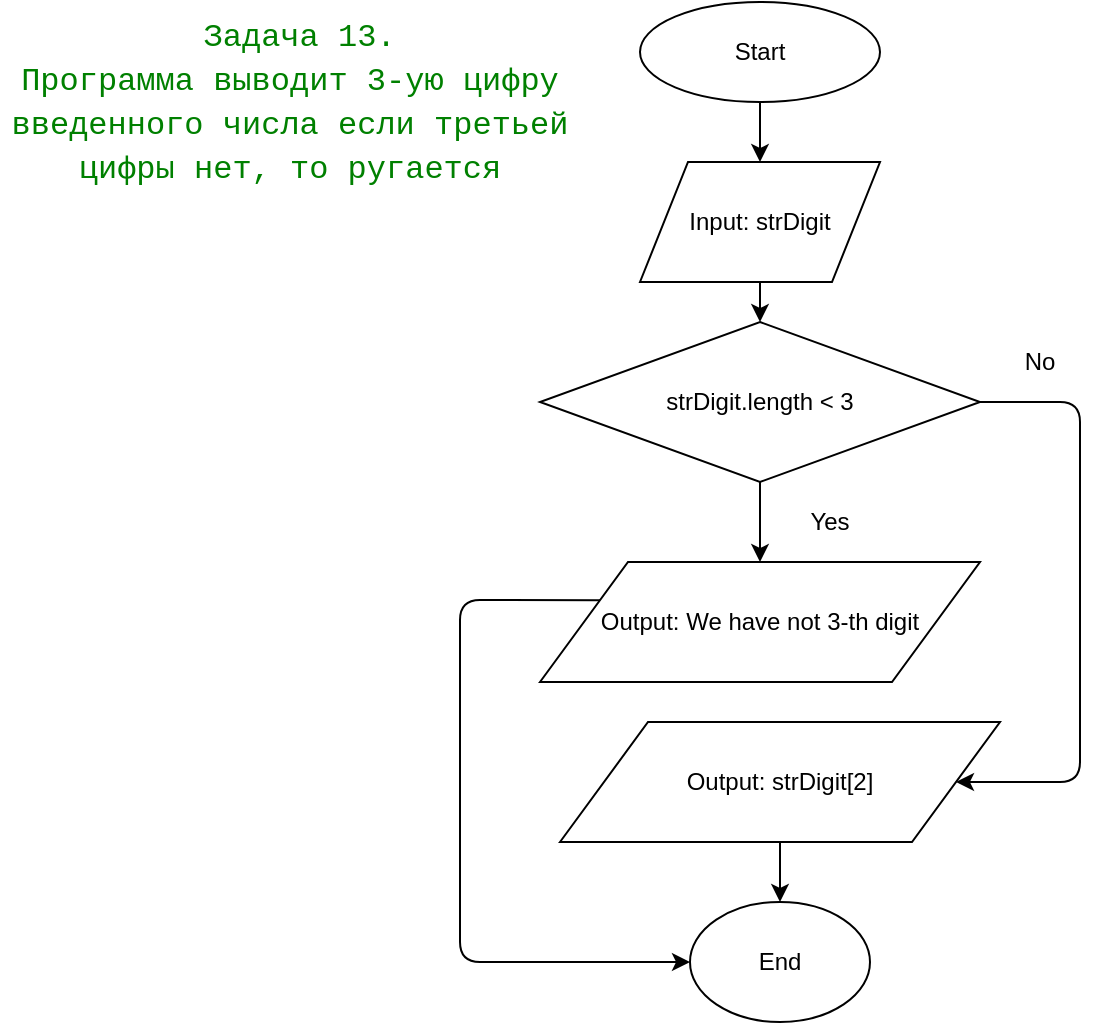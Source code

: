 <mxfile version="12.2.4"><diagram id="4Yxwkk2O1zDZ-uh4Jxhe"><mxGraphModel dx="1089" dy="726" grid="1" gridSize="10" guides="1" tooltips="1" connect="1" arrows="1" fold="1" page="1" pageScale="1" pageWidth="850" pageHeight="1100" math="0" shadow="0"><root><mxCell id="0"/><mxCell id="1" parent="0"/><mxCell id="2" value="&lt;div style=&quot;background-color: rgb(255 , 255 , 255) ; font-family: &amp;#34;consolas&amp;#34; , &amp;#34;courier new&amp;#34; , monospace ; font-size: 16px ; line-height: 22px ; white-space: pre&quot;&gt;&lt;div&gt;&lt;span style=&quot;color: #008000&quot;&gt;&amp;nbsp;Задача 13.&lt;/span&gt;&lt;/div&gt;&lt;div&gt;&lt;span style=&quot;color: #008000&quot;&gt;Программа выводит 3-ую цифру&lt;/span&gt;&lt;/div&gt;&lt;div&gt;&lt;span style=&quot;color: #008000&quot;&gt;введенного числа &lt;/span&gt;&lt;span style=&quot;color: rgb(0 , 128 , 0)&quot;&gt;если третьей&lt;/span&gt;&lt;/div&gt;&lt;div&gt;&lt;span style=&quot;color: rgb(0 , 128 , 0)&quot;&gt;цифры нет, то ругается&lt;/span&gt;&lt;/div&gt;&lt;/div&gt;" style="text;html=1;strokeColor=none;fillColor=none;align=center;verticalAlign=middle;whiteSpace=wrap;rounded=0;" vertex="1" parent="1"><mxGeometry x="20" y="20" width="290" height="100" as="geometry"/></mxCell><mxCell id="3" value="Start" style="ellipse;whiteSpace=wrap;html=1;" vertex="1" parent="1"><mxGeometry x="340" y="20" width="120" height="50" as="geometry"/></mxCell><mxCell id="4" value="Input: strDigit" style="shape=parallelogram;perimeter=parallelogramPerimeter;whiteSpace=wrap;html=1;" vertex="1" parent="1"><mxGeometry x="340" y="100" width="120" height="60" as="geometry"/></mxCell><mxCell id="5" value="strDigit.length &amp;lt; 3" style="rhombus;whiteSpace=wrap;html=1;" vertex="1" parent="1"><mxGeometry x="290" y="180" width="220" height="80" as="geometry"/></mxCell><mxCell id="6" value="Output: We have not 3-th digit" style="shape=parallelogram;perimeter=parallelogramPerimeter;whiteSpace=wrap;html=1;" vertex="1" parent="1"><mxGeometry x="290" y="300" width="220" height="60" as="geometry"/></mxCell><mxCell id="7" value="Output: strDigit[2]" style="shape=parallelogram;perimeter=parallelogramPerimeter;whiteSpace=wrap;html=1;" vertex="1" parent="1"><mxGeometry x="300" y="380" width="220" height="60" as="geometry"/></mxCell><mxCell id="8" value="End" style="ellipse;whiteSpace=wrap;html=1;direction=south;" vertex="1" parent="1"><mxGeometry x="365" y="470" width="90" height="60" as="geometry"/></mxCell><mxCell id="9" value="" style="endArrow=classic;html=1;exitX=0.5;exitY=1;exitDx=0;exitDy=0;entryX=0.5;entryY=0;entryDx=0;entryDy=0;" edge="1" parent="1" source="3" target="4"><mxGeometry width="50" height="50" relative="1" as="geometry"><mxPoint x="580" y="120" as="sourcePoint"/><mxPoint x="630" y="70" as="targetPoint"/></mxGeometry></mxCell><mxCell id="11" value="" style="endArrow=classic;html=1;exitX=0.5;exitY=1;exitDx=0;exitDy=0;entryX=0.5;entryY=0;entryDx=0;entryDy=0;" edge="1" parent="1" source="4" target="5"><mxGeometry width="50" height="50" relative="1" as="geometry"><mxPoint x="20" y="580" as="sourcePoint"/><mxPoint x="70" y="530" as="targetPoint"/></mxGeometry></mxCell><mxCell id="12" value="" style="endArrow=classic;html=1;exitX=0.5;exitY=1;exitDx=0;exitDy=0;" edge="1" parent="1" source="5" target="6"><mxGeometry width="50" height="50" relative="1" as="geometry"><mxPoint x="20" y="580" as="sourcePoint"/><mxPoint x="70" y="530" as="targetPoint"/></mxGeometry></mxCell><mxCell id="14" value="" style="endArrow=classic;html=1;entryX=0;entryY=0.5;entryDx=0;entryDy=0;exitX=0.5;exitY=1;exitDx=0;exitDy=0;" edge="1" parent="1" source="7" target="8"><mxGeometry width="50" height="50" relative="1" as="geometry"><mxPoint x="20" y="600" as="sourcePoint"/><mxPoint x="70" y="550" as="targetPoint"/></mxGeometry></mxCell><mxCell id="18" value="No" style="text;html=1;strokeColor=none;fillColor=none;align=center;verticalAlign=middle;whiteSpace=wrap;rounded=0;" vertex="1" parent="1"><mxGeometry x="520" y="190" width="40" height="20" as="geometry"/></mxCell><mxCell id="19" value="Yes" style="text;html=1;strokeColor=none;fillColor=none;align=center;verticalAlign=middle;whiteSpace=wrap;rounded=0;" vertex="1" parent="1"><mxGeometry x="415" y="270" width="40" height="20" as="geometry"/></mxCell><mxCell id="23" value="" style="endArrow=classic;html=1;exitX=1;exitY=0.5;exitDx=0;exitDy=0;entryX=1;entryY=0.5;entryDx=0;entryDy=0;" edge="1" parent="1" source="5" target="7"><mxGeometry width="50" height="50" relative="1" as="geometry"><mxPoint x="500" y="270" as="sourcePoint"/><mxPoint x="560" y="220" as="targetPoint"/><Array as="points"><mxPoint x="560" y="220"/><mxPoint x="560" y="410"/></Array></mxGeometry></mxCell><mxCell id="24" value="" style="endArrow=classic;html=1;entryX=0.5;entryY=1;entryDx=0;entryDy=0;exitX=0;exitY=0.25;exitDx=0;exitDy=0;" edge="1" parent="1" source="6" target="8"><mxGeometry width="50" height="50" relative="1" as="geometry"><mxPoint x="20" y="600" as="sourcePoint"/><mxPoint x="70" y="550" as="targetPoint"/><Array as="points"><mxPoint x="250" y="319"/><mxPoint x="250" y="420"/><mxPoint x="250" y="500"/></Array></mxGeometry></mxCell></root></mxGraphModel></diagram></mxfile>